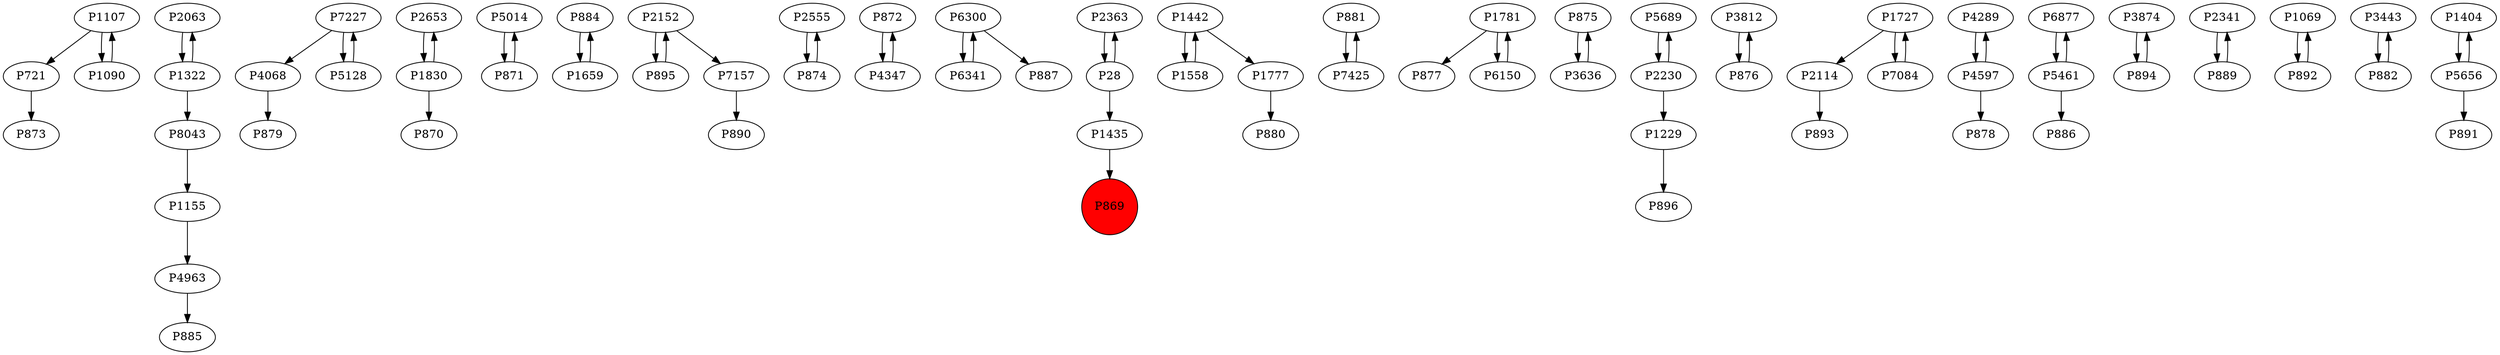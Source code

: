 digraph {
	P1107 -> P721
	P2063 -> P1322
	P7227 -> P4068
	P2653 -> P1830
	P5014 -> P871
	P884 -> P1659
	P2152 -> P895
	P2555 -> P874
	P4963 -> P885
	P872 -> P4347
	P6300 -> P6341
	P2363 -> P28
	P1442 -> P1558
	P1107 -> P1090
	P881 -> P7425
	P1435 -> P869
	P1781 -> P877
	P6150 -> P1781
	P4347 -> P872
	P28 -> P1435
	P1090 -> P1107
	P875 -> P3636
	P874 -> P2555
	P5689 -> P2230
	P3812 -> P876
	P895 -> P2152
	P1727 -> P2114
	P4289 -> P4597
	P1830 -> P2653
	P721 -> P873
	P2230 -> P1229
	P1727 -> P7084
	P1777 -> P880
	P7157 -> P890
	P1659 -> P884
	P6877 -> P5461
	P1442 -> P1777
	P3874 -> P894
	P1322 -> P2063
	P2152 -> P7157
	P4597 -> P878
	P2341 -> P889
	P1229 -> P896
	P1069 -> P892
	P3443 -> P882
	P7227 -> P5128
	P5461 -> P6877
	P6341 -> P6300
	P1781 -> P6150
	P892 -> P1069
	P7425 -> P881
	P871 -> P5014
	P1404 -> P5656
	P5461 -> P886
	P5656 -> P1404
	P8043 -> P1155
	P7084 -> P1727
	P882 -> P3443
	P4068 -> P879
	P894 -> P3874
	P5656 -> P891
	P889 -> P2341
	P6300 -> P887
	P876 -> P3812
	P1322 -> P8043
	P1155 -> P4963
	P1830 -> P870
	P2230 -> P5689
	P28 -> P2363
	P1558 -> P1442
	P2114 -> P893
	P5128 -> P7227
	P4597 -> P4289
	P3636 -> P875
	P869 [shape=circle]
	P869 [style=filled]
	P869 [fillcolor=red]
}